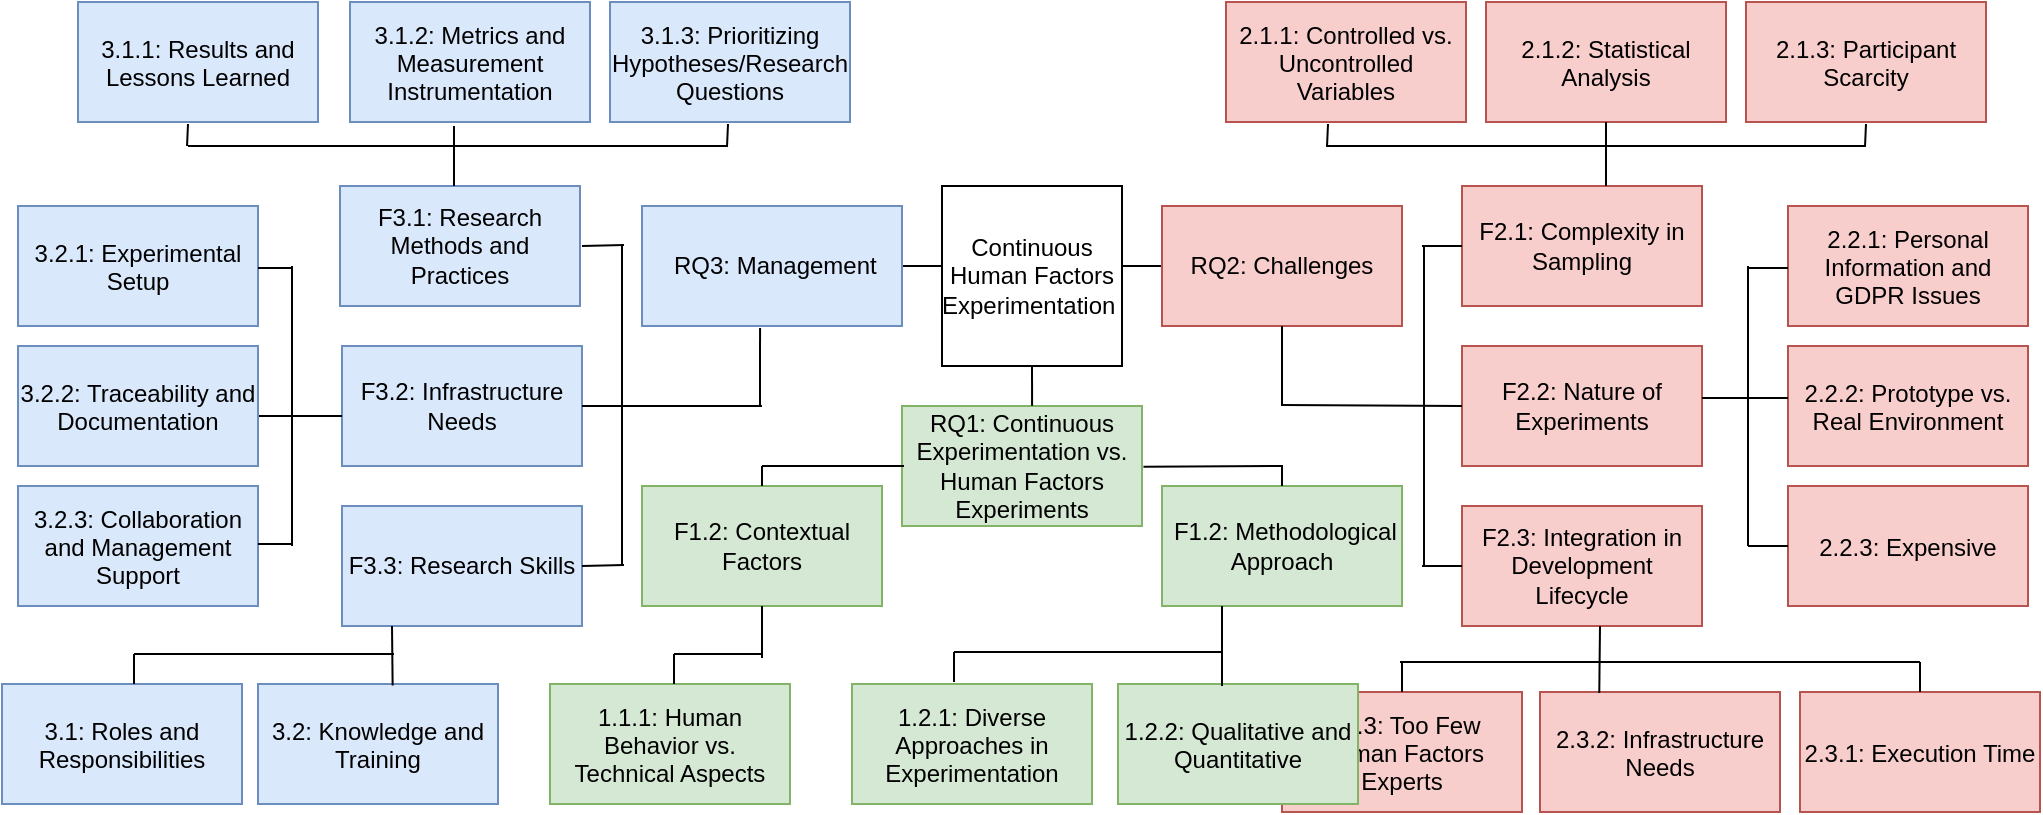 <mxfile version="22.1.7" type="github">
  <diagram name="Page-1" id="0U87stcvozZQeQwhy0RD">
    <mxGraphModel dx="2003" dy="668" grid="1" gridSize="10" guides="1" tooltips="1" connect="1" arrows="1" fold="1" page="1" pageScale="1" pageWidth="827" pageHeight="1169" math="0" shadow="0">
      <root>
        <mxCell id="0" />
        <mxCell id="1" parent="0" />
        <mxCell id="h-Qz0XWiKTbpRNGYOPQN-1" value="Continuous Human Factors Experimentation&amp;nbsp;" style="whiteSpace=wrap;html=1;aspect=fixed;" vertex="1" parent="1">
          <mxGeometry x="380" y="390" width="90" height="90" as="geometry" />
        </mxCell>
        <mxCell id="h-Qz0XWiKTbpRNGYOPQN-2" value="" style="endArrow=none;html=1;rounded=0;" edge="1" parent="1">
          <mxGeometry width="50" height="50" relative="1" as="geometry">
            <mxPoint x="470" y="430" as="sourcePoint" />
            <mxPoint x="500" y="430" as="targetPoint" />
          </mxGeometry>
        </mxCell>
        <mxCell id="h-Qz0XWiKTbpRNGYOPQN-3" value="" style="endArrow=none;html=1;rounded=0;" edge="1" parent="1">
          <mxGeometry width="50" height="50" relative="1" as="geometry">
            <mxPoint x="350" y="430" as="sourcePoint" />
            <mxPoint x="380" y="430" as="targetPoint" />
          </mxGeometry>
        </mxCell>
        <mxCell id="h-Qz0XWiKTbpRNGYOPQN-4" value="RQ1: Continuous Experimentation vs. Human Factors Experiments" style="rounded=0;whiteSpace=wrap;html=1;fillColor=#d5e8d4;strokeColor=#82b366;rotation=0;" vertex="1" parent="1">
          <mxGeometry x="360" y="500" width="120" height="60" as="geometry" />
        </mxCell>
        <mxCell id="h-Qz0XWiKTbpRNGYOPQN-5" value="" style="endArrow=none;html=1;rounded=0;entryX=0.5;entryY=1;entryDx=0;entryDy=0;exitX=0.542;exitY=-0.002;exitDx=0;exitDy=0;exitPerimeter=0;" edge="1" parent="1" source="h-Qz0XWiKTbpRNGYOPQN-4" target="h-Qz0XWiKTbpRNGYOPQN-1">
          <mxGeometry width="50" height="50" relative="1" as="geometry">
            <mxPoint x="425" y="600" as="sourcePoint" />
            <mxPoint x="560" y="580" as="targetPoint" />
            <Array as="points" />
          </mxGeometry>
        </mxCell>
        <mxCell id="h-Qz0XWiKTbpRNGYOPQN-6" value="RQ2: Challenges" style="rounded=0;whiteSpace=wrap;html=1;fillColor=#f8cecc;strokeColor=#b85450;" vertex="1" parent="1">
          <mxGeometry x="490" y="400" width="120" height="60" as="geometry" />
        </mxCell>
        <mxCell id="h-Qz0XWiKTbpRNGYOPQN-7" value="F2.1: Complexity in Sampling" style="rounded=0;whiteSpace=wrap;html=1;fillColor=#f8cecc;strokeColor=#b85450;" vertex="1" parent="1">
          <mxGeometry x="640" y="390" width="120" height="60" as="geometry" />
        </mxCell>
        <mxCell id="h-Qz0XWiKTbpRNGYOPQN-8" value="F2.2: Nature of Experiments" style="rounded=0;whiteSpace=wrap;html=1;fillColor=#f8cecc;strokeColor=#b85450;" vertex="1" parent="1">
          <mxGeometry x="640" y="470" width="120" height="60" as="geometry" />
        </mxCell>
        <mxCell id="h-Qz0XWiKTbpRNGYOPQN-9" value="F2.3: Integration in Development Lifecycle" style="rounded=0;whiteSpace=wrap;html=1;fillColor=#f8cecc;strokeColor=#b85450;" vertex="1" parent="1">
          <mxGeometry x="640" y="550" width="120" height="60" as="geometry" />
        </mxCell>
        <mxCell id="h-Qz0XWiKTbpRNGYOPQN-10" value="" style="endArrow=none;html=1;rounded=0;" edge="1" parent="1">
          <mxGeometry width="50" height="50" relative="1" as="geometry">
            <mxPoint x="620" y="420" as="sourcePoint" />
            <mxPoint x="640" y="420" as="targetPoint" />
          </mxGeometry>
        </mxCell>
        <mxCell id="h-Qz0XWiKTbpRNGYOPQN-11" value="" style="endArrow=none;html=1;rounded=0;" edge="1" parent="1">
          <mxGeometry width="50" height="50" relative="1" as="geometry">
            <mxPoint x="621" y="580" as="sourcePoint" />
            <mxPoint x="621" y="420" as="targetPoint" />
          </mxGeometry>
        </mxCell>
        <mxCell id="h-Qz0XWiKTbpRNGYOPQN-12" value="" style="endArrow=none;html=1;rounded=0;" edge="1" parent="1">
          <mxGeometry width="50" height="50" relative="1" as="geometry">
            <mxPoint x="620" y="580" as="sourcePoint" />
            <mxPoint x="640" y="580" as="targetPoint" />
          </mxGeometry>
        </mxCell>
        <mxCell id="h-Qz0XWiKTbpRNGYOPQN-13" value="" style="endArrow=none;html=1;rounded=0;exitX=0.5;exitY=1;exitDx=0;exitDy=0;" edge="1" parent="1" source="h-Qz0XWiKTbpRNGYOPQN-6">
          <mxGeometry width="50" height="50" relative="1" as="geometry">
            <mxPoint x="550" y="470" as="sourcePoint" />
            <mxPoint x="550" y="500" as="targetPoint" />
          </mxGeometry>
        </mxCell>
        <mxCell id="h-Qz0XWiKTbpRNGYOPQN-14" value="F1.2: Contextual Factors" style="rounded=0;whiteSpace=wrap;html=1;fillColor=#d5e8d4;strokeColor=#82b366;rotation=0;" vertex="1" parent="1">
          <mxGeometry x="230" y="540" width="120" height="60" as="geometry" />
        </mxCell>
        <mxCell id="h-Qz0XWiKTbpRNGYOPQN-15" value="&amp;nbsp;F1.2: Methodological Approach" style="rounded=0;whiteSpace=wrap;html=1;fillColor=#d5e8d4;strokeColor=#82b366;rotation=0;" vertex="1" parent="1">
          <mxGeometry x="490" y="540" width="120" height="60" as="geometry" />
        </mxCell>
        <mxCell id="h-Qz0XWiKTbpRNGYOPQN-16" value="F3.3: Research Skills" style="rounded=0;whiteSpace=wrap;html=1;fillColor=#dae8fc;strokeColor=#6c8ebf;" vertex="1" parent="1">
          <mxGeometry x="80" y="550" width="120" height="60" as="geometry" />
        </mxCell>
        <mxCell id="h-Qz0XWiKTbpRNGYOPQN-17" value="&amp;nbsp;RQ3: Management" style="rounded=0;whiteSpace=wrap;html=1;fillColor=#dae8fc;strokeColor=#6c8ebf;rotation=0;" vertex="1" parent="1">
          <mxGeometry x="230" y="400" width="130" height="60" as="geometry" />
        </mxCell>
        <mxCell id="h-Qz0XWiKTbpRNGYOPQN-18" value="F3.1: Research Methods and Practices" style="rounded=0;whiteSpace=wrap;html=1;fillColor=#dae8fc;strokeColor=#6c8ebf;rotation=0;" vertex="1" parent="1">
          <mxGeometry x="79" y="390" width="120" height="60" as="geometry" />
        </mxCell>
        <mxCell id="h-Qz0XWiKTbpRNGYOPQN-19" value="F3.2: Infrastructure Needs" style="rounded=0;whiteSpace=wrap;html=1;fillColor=#dae8fc;strokeColor=#6c8ebf;rotation=0;" vertex="1" parent="1">
          <mxGeometry x="80" y="470" width="120" height="60" as="geometry" />
        </mxCell>
        <mxCell id="h-Qz0XWiKTbpRNGYOPQN-20" value="" style="endArrow=none;html=1;rounded=0;entryX=0.454;entryY=1.017;entryDx=0;entryDy=0;entryPerimeter=0;" edge="1" parent="1" target="h-Qz0XWiKTbpRNGYOPQN-17">
          <mxGeometry width="50" height="50" relative="1" as="geometry">
            <mxPoint x="289" y="500" as="sourcePoint" />
            <mxPoint x="226" y="436" as="targetPoint" />
          </mxGeometry>
        </mxCell>
        <mxCell id="h-Qz0XWiKTbpRNGYOPQN-21" value="" style="endArrow=none;html=1;rounded=0;" edge="1" parent="1">
          <mxGeometry width="50" height="50" relative="1" as="geometry">
            <mxPoint x="220" y="580" as="sourcePoint" />
            <mxPoint x="220" y="420" as="targetPoint" />
          </mxGeometry>
        </mxCell>
        <mxCell id="h-Qz0XWiKTbpRNGYOPQN-22" value="" style="endArrow=none;html=1;rounded=0;" edge="1" parent="1">
          <mxGeometry width="50" height="50" relative="1" as="geometry">
            <mxPoint x="200" y="420" as="sourcePoint" />
            <mxPoint x="221" y="419.5" as="targetPoint" />
          </mxGeometry>
        </mxCell>
        <mxCell id="h-Qz0XWiKTbpRNGYOPQN-23" value="" style="endArrow=none;html=1;rounded=0;" edge="1" parent="1">
          <mxGeometry width="50" height="50" relative="1" as="geometry">
            <mxPoint x="200" y="580" as="sourcePoint" />
            <mxPoint x="221" y="579.5" as="targetPoint" />
          </mxGeometry>
        </mxCell>
        <mxCell id="h-Qz0XWiKTbpRNGYOPQN-24" value="" style="endArrow=none;html=1;rounded=0;exitX=1;exitY=0.5;exitDx=0;exitDy=0;" edge="1" parent="1" source="h-Qz0XWiKTbpRNGYOPQN-19">
          <mxGeometry width="50" height="50" relative="1" as="geometry">
            <mxPoint x="380" y="550" as="sourcePoint" />
            <mxPoint x="290" y="500" as="targetPoint" />
          </mxGeometry>
        </mxCell>
        <mxCell id="h-Qz0XWiKTbpRNGYOPQN-25" value="" style="endArrow=none;html=1;rounded=0;exitX=1;exitY=0.5;exitDx=0;exitDy=0;" edge="1" parent="1">
          <mxGeometry width="50" height="50" relative="1" as="geometry">
            <mxPoint x="550" y="499.5" as="sourcePoint" />
            <mxPoint x="640" y="500" as="targetPoint" />
          </mxGeometry>
        </mxCell>
        <mxCell id="h-Qz0XWiKTbpRNGYOPQN-26" value="" style="endArrow=none;html=1;rounded=0;exitX=1.006;exitY=0.34;exitDx=0;exitDy=0;exitPerimeter=0;" edge="1" parent="1">
          <mxGeometry width="50" height="50" relative="1" as="geometry">
            <mxPoint x="480.72" y="530.4" as="sourcePoint" />
            <mxPoint x="550" y="540" as="targetPoint" />
            <Array as="points">
              <mxPoint x="550" y="530" />
            </Array>
          </mxGeometry>
        </mxCell>
        <mxCell id="h-Qz0XWiKTbpRNGYOPQN-27" value="" style="endArrow=none;html=1;rounded=0;" edge="1" parent="1">
          <mxGeometry width="50" height="50" relative="1" as="geometry">
            <mxPoint x="550" y="530" as="sourcePoint" />
            <mxPoint x="550" y="530" as="targetPoint" />
          </mxGeometry>
        </mxCell>
        <mxCell id="h-Qz0XWiKTbpRNGYOPQN-28" value="" style="endArrow=none;html=1;rounded=0;" edge="1" parent="1">
          <mxGeometry width="50" height="50" relative="1" as="geometry">
            <mxPoint x="290" y="530" as="sourcePoint" />
            <mxPoint x="361" y="530" as="targetPoint" />
          </mxGeometry>
        </mxCell>
        <mxCell id="h-Qz0XWiKTbpRNGYOPQN-29" value="" style="endArrow=none;html=1;rounded=0;exitX=0.5;exitY=0;exitDx=0;exitDy=0;" edge="1" parent="1">
          <mxGeometry width="50" height="50" relative="1" as="geometry">
            <mxPoint x="290" y="540" as="sourcePoint" />
            <mxPoint x="290" y="530" as="targetPoint" />
          </mxGeometry>
        </mxCell>
        <mxCell id="h-Qz0XWiKTbpRNGYOPQN-30" value="" style="endArrow=none;html=1;rounded=0;" edge="1" parent="1">
          <mxGeometry width="50" height="50" relative="1" as="geometry">
            <mxPoint x="16" y="505" as="sourcePoint" />
            <mxPoint x="80" y="505" as="targetPoint" />
            <Array as="points">
              <mxPoint x="26" y="505" />
              <mxPoint x="16" y="505" />
            </Array>
          </mxGeometry>
        </mxCell>
        <mxCell id="h-Qz0XWiKTbpRNGYOPQN-31" value="&lt;p style=&quot;margin: 0px; font-style: normal; font-variant-caps: normal; font-stretch: normal; line-height: normal; font-size-adjust: none; font-kerning: auto; font-variant-alternates: normal; font-variant-ligatures: normal; font-variant-numeric: normal; font-variant-east-asian: normal; font-variant-position: normal; font-feature-settings: normal; font-optical-sizing: auto; font-variation-settings: normal;&quot;&gt;&lt;font style=&quot;font-size: 12px;&quot;&gt;1.1.1: Human Behavior vs. Technical Aspects&lt;/font&gt;&lt;/p&gt;" style="rounded=0;whiteSpace=wrap;html=1;fillColor=#d5e8d4;strokeColor=#82b366;" vertex="1" parent="1">
          <mxGeometry x="184" y="639" width="120" height="60" as="geometry" />
        </mxCell>
        <mxCell id="h-Qz0XWiKTbpRNGYOPQN-32" value="" style="endArrow=none;html=1;rounded=0;exitX=0.5;exitY=1;exitDx=0;exitDy=0;" edge="1" parent="1" source="h-Qz0XWiKTbpRNGYOPQN-14">
          <mxGeometry width="50" height="50" relative="1" as="geometry">
            <mxPoint x="290" y="606.0" as="sourcePoint" />
            <mxPoint x="290" y="626" as="targetPoint" />
          </mxGeometry>
        </mxCell>
        <mxCell id="h-Qz0XWiKTbpRNGYOPQN-33" value="" style="endArrow=none;html=1;rounded=0;" edge="1" parent="1">
          <mxGeometry width="50" height="50" relative="1" as="geometry">
            <mxPoint x="246" y="624" as="sourcePoint" />
            <mxPoint x="290" y="624" as="targetPoint" />
          </mxGeometry>
        </mxCell>
        <mxCell id="h-Qz0XWiKTbpRNGYOPQN-34" value="" style="endArrow=none;html=1;rounded=0;entryX=0.5;entryY=0;entryDx=0;entryDy=0;" edge="1" parent="1">
          <mxGeometry width="50" height="50" relative="1" as="geometry">
            <mxPoint x="246" y="624" as="sourcePoint" />
            <mxPoint x="246" y="639" as="targetPoint" />
          </mxGeometry>
        </mxCell>
        <mxCell id="h-Qz0XWiKTbpRNGYOPQN-35" value="&lt;p style=&quot;margin: 0px; font-style: normal; font-variant-caps: normal; font-stretch: normal; line-height: normal; font-size-adjust: none; font-kerning: auto; font-variant-alternates: normal; font-variant-ligatures: normal; font-variant-numeric: normal; font-variant-east-asian: normal; font-variant-position: normal; font-feature-settings: normal; font-optical-sizing: auto; font-variation-settings: normal;&quot;&gt;&lt;font style=&quot;font-size: 12px;&quot;&gt;2.2.3: Expensive&lt;/font&gt;&lt;/p&gt;" style="rounded=0;whiteSpace=wrap;html=1;fillColor=#f8cecc;strokeColor=#b85450;" vertex="1" parent="1">
          <mxGeometry x="803" y="540" width="120" height="60" as="geometry" />
        </mxCell>
        <mxCell id="h-Qz0XWiKTbpRNGYOPQN-36" value="&lt;p style=&quot;margin: 0px; font-style: normal; font-variant-caps: normal; font-stretch: normal; line-height: normal; font-size-adjust: none; font-kerning: auto; font-variant-alternates: normal; font-variant-ligatures: normal; font-variant-numeric: normal; font-variant-east-asian: normal; font-variant-position: normal; font-feature-settings: normal; font-optical-sizing: auto; font-variation-settings: normal;&quot;&gt;&lt;font style=&quot;font-size: 12px;&quot;&gt;2.1.3: Participant Scarcity&lt;/font&gt;&lt;/p&gt;" style="rounded=0;whiteSpace=wrap;html=1;fillColor=#f8cecc;strokeColor=#b85450;" vertex="1" parent="1">
          <mxGeometry x="782" y="298" width="120" height="60" as="geometry" />
        </mxCell>
        <mxCell id="h-Qz0XWiKTbpRNGYOPQN-37" value="&lt;p style=&quot;margin: 0px; font-style: normal; font-variant-caps: normal; font-stretch: normal; line-height: normal; font-size-adjust: none; font-kerning: auto; font-variant-alternates: normal; font-variant-ligatures: normal; font-variant-numeric: normal; font-variant-east-asian: normal; font-variant-position: normal; font-feature-settings: normal; font-optical-sizing: auto; font-variation-settings: normal;&quot;&gt;&lt;font style=&quot;font-size: 12px;&quot;&gt;2.1.2: Statistical Analysis&lt;/font&gt;&lt;/p&gt;" style="rounded=0;whiteSpace=wrap;html=1;fillColor=#f8cecc;strokeColor=#b85450;" vertex="1" parent="1">
          <mxGeometry x="652" y="298" width="120" height="60" as="geometry" />
        </mxCell>
        <mxCell id="h-Qz0XWiKTbpRNGYOPQN-38" value="&lt;p style=&quot;margin: 0px; font-style: normal; font-variant-caps: normal; font-stretch: normal; line-height: normal; font-size-adjust: none; font-kerning: auto; font-variant-alternates: normal; font-variant-ligatures: normal; font-variant-numeric: normal; font-variant-east-asian: normal; font-variant-position: normal; font-feature-settings: normal; font-optical-sizing: auto; font-variation-settings: normal;&quot;&gt;&lt;font style=&quot;font-size: 12px;&quot;&gt;2.1.1: Controlled vs. Uncontrolled Variables&lt;/font&gt;&lt;/p&gt;" style="rounded=0;whiteSpace=wrap;html=1;fillColor=#f8cecc;strokeColor=#b85450;" vertex="1" parent="1">
          <mxGeometry x="522" y="298" width="120" height="60" as="geometry" />
        </mxCell>
        <mxCell id="h-Qz0XWiKTbpRNGYOPQN-39" value="" style="endArrow=none;html=1;rounded=0;entryX=0.5;entryY=0;entryDx=0;entryDy=0;" edge="1" parent="1" target="h-Qz0XWiKTbpRNGYOPQN-41">
          <mxGeometry width="50" height="50" relative="1" as="geometry">
            <mxPoint x="863.0" y="420" as="sourcePoint" />
            <mxPoint x="883.0" y="370" as="targetPoint" />
          </mxGeometry>
        </mxCell>
        <mxCell id="h-Qz0XWiKTbpRNGYOPQN-40" value="&lt;p style=&quot;margin: 0px; font-style: normal; font-variant-caps: normal; font-stretch: normal; line-height: normal; font-size-adjust: none; font-kerning: auto; font-variant-alternates: normal; font-variant-ligatures: normal; font-variant-numeric: normal; font-variant-east-asian: normal; font-variant-position: normal; font-feature-settings: normal; font-optical-sizing: auto; font-variation-settings: normal;&quot;&gt;&lt;font style=&quot;font-size: 12px;&quot;&gt;2.2.2: Prototype vs. Real Environment&lt;/font&gt;&lt;/p&gt;" style="rounded=0;whiteSpace=wrap;html=1;fillColor=#f8cecc;strokeColor=#b85450;" vertex="1" parent="1">
          <mxGeometry x="803.0" y="470" width="120" height="60" as="geometry" />
        </mxCell>
        <mxCell id="h-Qz0XWiKTbpRNGYOPQN-41" value="&lt;p style=&quot;margin: 0px; font-style: normal; font-variant-caps: normal; font-stretch: normal; line-height: normal; font-size-adjust: none; font-kerning: auto; font-variant-alternates: normal; font-variant-ligatures: normal; font-variant-numeric: normal; font-variant-east-asian: normal; font-variant-position: normal; font-feature-settings: normal; font-optical-sizing: auto; font-variation-settings: normal;&quot;&gt;&lt;font style=&quot;font-size: 12px;&quot;&gt;2.2.1: Personal Information and GDPR Issues&lt;/font&gt;&lt;/p&gt;" style="rounded=0;whiteSpace=wrap;html=1;fillColor=#f8cecc;strokeColor=#b85450;" vertex="1" parent="1">
          <mxGeometry x="803" y="400" width="120" height="60" as="geometry" />
        </mxCell>
        <mxCell id="h-Qz0XWiKTbpRNGYOPQN-42" value="&lt;p style=&quot;margin: 0px; font-style: normal; font-variant-caps: normal; font-stretch: normal; line-height: normal; font-size-adjust: none; font-kerning: auto; font-variant-alternates: normal; font-variant-ligatures: normal; font-variant-numeric: normal; font-variant-east-asian: normal; font-variant-position: normal; font-feature-settings: normal; font-optical-sizing: auto; font-variation-settings: normal;&quot;&gt;&lt;font style=&quot;font-size: 12px;&quot;&gt;2.3.1: Execution Time&lt;/font&gt;&lt;/p&gt;" style="rounded=0;whiteSpace=wrap;html=1;fillColor=#f8cecc;strokeColor=#b85450;" vertex="1" parent="1">
          <mxGeometry x="809" y="643" width="120" height="60" as="geometry" />
        </mxCell>
        <mxCell id="h-Qz0XWiKTbpRNGYOPQN-43" value="&lt;p style=&quot;margin: 0px; font-style: normal; font-variant-caps: normal; font-stretch: normal; line-height: normal; font-size-adjust: none; font-kerning: auto; font-variant-alternates: normal; font-variant-ligatures: normal; font-variant-numeric: normal; font-variant-east-asian: normal; font-variant-position: normal; font-feature-settings: normal; font-optical-sizing: auto; font-variation-settings: normal;&quot;&gt;&lt;font style=&quot;font-size: 12px;&quot;&gt;2.3.2: Infrastructure Needs&lt;/font&gt;&lt;/p&gt;" style="rounded=0;whiteSpace=wrap;html=1;fillColor=#f8cecc;strokeColor=#b85450;" vertex="1" parent="1">
          <mxGeometry x="679" y="643" width="120" height="60" as="geometry" />
        </mxCell>
        <mxCell id="h-Qz0XWiKTbpRNGYOPQN-44" value="&lt;p style=&quot;margin: 0px; font-style: normal; font-variant-caps: normal; font-stretch: normal; line-height: normal; font-size-adjust: none; font-kerning: auto; font-variant-alternates: normal; font-variant-ligatures: normal; font-variant-numeric: normal; font-variant-east-asian: normal; font-variant-position: normal; font-feature-settings: normal; font-optical-sizing: auto; font-variation-settings: normal;&quot;&gt;&lt;font style=&quot;font-size: 12px;&quot;&gt;2.3.3: Too Few Human Factors Experts&lt;/font&gt;&lt;/p&gt;" style="rounded=0;whiteSpace=wrap;html=1;fillColor=#f8cecc;strokeColor=#b85450;" vertex="1" parent="1">
          <mxGeometry x="550" y="643" width="120" height="60" as="geometry" />
        </mxCell>
        <mxCell id="h-Qz0XWiKTbpRNGYOPQN-45" value="&lt;p style=&quot;margin: 0px; font-style: normal; font-variant-caps: normal; font-stretch: normal; line-height: normal; font-size-adjust: none; font-kerning: auto; font-variant-alternates: normal; font-variant-ligatures: normal; font-variant-numeric: normal; font-variant-east-asian: normal; font-variant-position: normal; font-feature-settings: normal; font-optical-sizing: auto; font-variation-settings: normal;&quot;&gt;&lt;font style=&quot;font-size: 12px;&quot;&gt;3.1.3: Prioritizing Hypotheses/Research Questions&lt;/font&gt;&lt;/p&gt;" style="rounded=0;whiteSpace=wrap;html=1;fillColor=#dae8fc;strokeColor=#6c8ebf;" vertex="1" parent="1">
          <mxGeometry x="214" y="298" width="120" height="60" as="geometry" />
        </mxCell>
        <mxCell id="h-Qz0XWiKTbpRNGYOPQN-46" value="&lt;p style=&quot;margin: 0px; font-style: normal; font-variant-caps: normal; font-stretch: normal; line-height: normal; font-size-adjust: none; font-kerning: auto; font-variant-alternates: normal; font-variant-ligatures: normal; font-variant-numeric: normal; font-variant-east-asian: normal; font-variant-position: normal; font-feature-settings: normal; font-optical-sizing: auto; font-variation-settings: normal;&quot;&gt;&lt;font style=&quot;font-size: 12px;&quot;&gt;3.1.2: Metrics and Measurement Instrumentation&lt;/font&gt;&lt;/p&gt;" style="rounded=0;whiteSpace=wrap;html=1;fillColor=#dae8fc;strokeColor=#6c8ebf;" vertex="1" parent="1">
          <mxGeometry x="84" y="298" width="120" height="60" as="geometry" />
        </mxCell>
        <mxCell id="h-Qz0XWiKTbpRNGYOPQN-47" value="&lt;p style=&quot;margin: 0px; font-style: normal; font-variant-caps: normal; font-stretch: normal; line-height: normal; font-size-adjust: none; font-kerning: auto; font-variant-alternates: normal; font-variant-ligatures: normal; font-variant-numeric: normal; font-variant-east-asian: normal; font-variant-position: normal; font-feature-settings: normal; font-optical-sizing: auto; font-variation-settings: normal;&quot;&gt;&lt;font style=&quot;font-size: 12px;&quot;&gt;3.2.3: Collaboration and Management Support&lt;/font&gt;&lt;/p&gt;" style="rounded=0;whiteSpace=wrap;html=1;fillColor=#dae8fc;strokeColor=#6c8ebf;" vertex="1" parent="1">
          <mxGeometry x="-82" y="540" width="120" height="60" as="geometry" />
        </mxCell>
        <mxCell id="h-Qz0XWiKTbpRNGYOPQN-48" value="&lt;p style=&quot;margin: 0px; font-style: normal; font-variant-caps: normal; font-stretch: normal; line-height: normal; font-size-adjust: none; font-kerning: auto; font-variant-alternates: normal; font-variant-ligatures: normal; font-variant-numeric: normal; font-variant-east-asian: normal; font-variant-position: normal; font-feature-settings: normal; font-optical-sizing: auto; font-variation-settings: normal;&quot;&gt;&lt;font style=&quot;font-size: 12px;&quot;&gt;3.2.1: Experimental Setup&lt;/font&gt;&lt;/p&gt;" style="rounded=0;whiteSpace=wrap;html=1;fillColor=#dae8fc;strokeColor=#6c8ebf;" vertex="1" parent="1">
          <mxGeometry x="-82" y="400" width="120" height="60" as="geometry" />
        </mxCell>
        <mxCell id="h-Qz0XWiKTbpRNGYOPQN-49" value="&lt;p style=&quot;margin: 0px; font-style: normal; font-variant-caps: normal; font-stretch: normal; line-height: normal; font-size-adjust: none; font-kerning: auto; font-variant-alternates: normal; font-variant-ligatures: normal; font-variant-numeric: normal; font-variant-east-asian: normal; font-variant-position: normal; font-feature-settings: normal; font-optical-sizing: auto; font-variation-settings: normal;&quot;&gt;&lt;font style=&quot;font-size: 12px;&quot;&gt;3.2.2: Traceability and Documentation&lt;/font&gt;&lt;/p&gt;" style="rounded=0;whiteSpace=wrap;html=1;fillColor=#dae8fc;strokeColor=#6c8ebf;" vertex="1" parent="1">
          <mxGeometry x="-82" y="470" width="120" height="60" as="geometry" />
        </mxCell>
        <mxCell id="h-Qz0XWiKTbpRNGYOPQN-50" value="&lt;p style=&quot;margin: 0px; font-style: normal; font-variant-caps: normal; font-stretch: normal; line-height: normal; font-size-adjust: none; font-kerning: auto; font-variant-alternates: normal; font-variant-ligatures: normal; font-variant-numeric: normal; font-variant-east-asian: normal; font-variant-position: normal; font-feature-settings: normal; font-optical-sizing: auto; font-variation-settings: normal;&quot;&gt;&lt;font style=&quot;font-size: 12px;&quot;&gt;3.1: Roles and Responsibilities&lt;/font&gt;&lt;/p&gt;" style="rounded=0;whiteSpace=wrap;html=1;fillColor=#dae8fc;strokeColor=#6c8ebf;" vertex="1" parent="1">
          <mxGeometry x="-90" y="639" width="120" height="60" as="geometry" />
        </mxCell>
        <mxCell id="h-Qz0XWiKTbpRNGYOPQN-51" value="&lt;p style=&quot;margin: 0px; font-style: normal; font-variant-caps: normal; font-stretch: normal; line-height: normal; font-size-adjust: none; font-kerning: auto; font-variant-alternates: normal; font-variant-ligatures: normal; font-variant-numeric: normal; font-variant-east-asian: normal; font-variant-position: normal; font-feature-settings: normal; font-optical-sizing: auto; font-variation-settings: normal;&quot;&gt;&lt;font style=&quot;font-size: 12px;&quot;&gt;3.2: Knowledge and Training&lt;/font&gt;&lt;/p&gt;" style="rounded=0;whiteSpace=wrap;html=1;fillColor=#dae8fc;strokeColor=#6c8ebf;" vertex="1" parent="1">
          <mxGeometry x="38" y="639" width="120" height="60" as="geometry" />
        </mxCell>
        <mxCell id="h-Qz0XWiKTbpRNGYOPQN-52" value="&lt;p style=&quot;margin: 0px; font-style: normal; font-variant-caps: normal; font-stretch: normal; line-height: normal; font-size-adjust: none; font-kerning: auto; font-variant-alternates: normal; font-variant-ligatures: normal; font-variant-numeric: normal; font-variant-east-asian: normal; font-variant-position: normal; font-feature-settings: normal; font-optical-sizing: auto; font-variation-settings: normal;&quot;&gt;&lt;font style=&quot;font-size: 12px;&quot;&gt;3.1.1: Results and Lessons Learned&lt;/font&gt;&lt;/p&gt;" style="rounded=0;whiteSpace=wrap;html=1;fillColor=#dae8fc;strokeColor=#6c8ebf;" vertex="1" parent="1">
          <mxGeometry x="-52" y="298" width="120" height="60" as="geometry" />
        </mxCell>
        <mxCell id="h-Qz0XWiKTbpRNGYOPQN-53" value="&lt;p style=&quot;margin: 0px; font-style: normal; font-variant-caps: normal; font-stretch: normal; line-height: normal; font-size-adjust: none; font-kerning: auto; font-variant-alternates: normal; font-variant-ligatures: normal; font-variant-numeric: normal; font-variant-east-asian: normal; font-variant-position: normal; font-feature-settings: normal; font-optical-sizing: auto; font-variation-settings: normal;&quot;&gt;&lt;font style=&quot;font-size: 12px;&quot;&gt;1.2.1: Diverse Approaches in Experimentation&lt;/font&gt;&lt;/p&gt;" style="rounded=0;whiteSpace=wrap;html=1;fillColor=#d5e8d4;strokeColor=#82b366;" vertex="1" parent="1">
          <mxGeometry x="335" y="639" width="120" height="60" as="geometry" />
        </mxCell>
        <mxCell id="h-Qz0XWiKTbpRNGYOPQN-54" value="&lt;p style=&quot;margin: 0px; font-style: normal; font-variant-caps: normal; font-stretch: normal; line-height: normal; font-size-adjust: none; font-kerning: auto; font-variant-alternates: normal; font-variant-ligatures: normal; font-variant-numeric: normal; font-variant-east-asian: normal; font-variant-position: normal; font-feature-settings: normal; font-optical-sizing: auto; font-variation-settings: normal;&quot;&gt;&lt;font style=&quot;font-size: 12px;&quot;&gt;1.2.2: Qualitative and Quantitative&lt;/font&gt;&lt;/p&gt;" style="rounded=0;whiteSpace=wrap;html=1;fillColor=#d5e8d4;strokeColor=#82b366;" vertex="1" parent="1">
          <mxGeometry x="468" y="639" width="120" height="60" as="geometry" />
        </mxCell>
        <mxCell id="h-Qz0XWiKTbpRNGYOPQN-55" value="" style="endArrow=none;html=1;rounded=0;exitX=0.5;exitY=1;exitDx=0;exitDy=0;" edge="1" parent="1" source="h-Qz0XWiKTbpRNGYOPQN-37">
          <mxGeometry width="50" height="50" relative="1" as="geometry">
            <mxPoint x="710" y="363.41" as="sourcePoint" />
            <mxPoint x="712" y="390" as="targetPoint" />
          </mxGeometry>
        </mxCell>
        <mxCell id="h-Qz0XWiKTbpRNGYOPQN-56" value="" style="endArrow=none;html=1;rounded=0;" edge="1" parent="1">
          <mxGeometry width="50" height="50" relative="1" as="geometry">
            <mxPoint x="572" y="370" as="sourcePoint" />
            <mxPoint x="842" y="370" as="targetPoint" />
            <Array as="points">
              <mxPoint x="762" y="370" />
            </Array>
          </mxGeometry>
        </mxCell>
        <mxCell id="h-Qz0XWiKTbpRNGYOPQN-57" value="" style="endArrow=none;html=1;rounded=0;" edge="1" parent="1">
          <mxGeometry width="50" height="50" relative="1" as="geometry">
            <mxPoint x="841.52" y="370" as="sourcePoint" />
            <mxPoint x="842" y="359" as="targetPoint" />
          </mxGeometry>
        </mxCell>
        <mxCell id="h-Qz0XWiKTbpRNGYOPQN-58" value="" style="endArrow=none;html=1;rounded=0;" edge="1" parent="1">
          <mxGeometry width="50" height="50" relative="1" as="geometry">
            <mxPoint x="572.52" y="370" as="sourcePoint" />
            <mxPoint x="573" y="359" as="targetPoint" />
          </mxGeometry>
        </mxCell>
        <mxCell id="h-Qz0XWiKTbpRNGYOPQN-59" value="" style="endArrow=none;html=1;rounded=0;" edge="1" parent="1">
          <mxGeometry width="50" height="50" relative="1" as="geometry">
            <mxPoint x="3" y="370" as="sourcePoint" />
            <mxPoint x="273" y="370" as="targetPoint" />
            <Array as="points">
              <mxPoint x="193" y="370" />
            </Array>
          </mxGeometry>
        </mxCell>
        <mxCell id="h-Qz0XWiKTbpRNGYOPQN-60" value="" style="endArrow=none;html=1;rounded=0;" edge="1" parent="1">
          <mxGeometry width="50" height="50" relative="1" as="geometry">
            <mxPoint x="136" y="360" as="sourcePoint" />
            <mxPoint x="136" y="390" as="targetPoint" />
          </mxGeometry>
        </mxCell>
        <mxCell id="h-Qz0XWiKTbpRNGYOPQN-61" value="" style="endArrow=none;html=1;rounded=0;" edge="1" parent="1">
          <mxGeometry width="50" height="50" relative="1" as="geometry">
            <mxPoint x="272.52" y="370" as="sourcePoint" />
            <mxPoint x="273" y="359" as="targetPoint" />
          </mxGeometry>
        </mxCell>
        <mxCell id="h-Qz0XWiKTbpRNGYOPQN-62" value="" style="endArrow=none;html=1;rounded=0;" edge="1" parent="1">
          <mxGeometry width="50" height="50" relative="1" as="geometry">
            <mxPoint x="55.0" y="570" as="sourcePoint" />
            <mxPoint x="55.0" y="430" as="targetPoint" />
          </mxGeometry>
        </mxCell>
        <mxCell id="h-Qz0XWiKTbpRNGYOPQN-63" value="" style="endArrow=none;html=1;rounded=0;exitX=1;exitY=0.5;exitDx=0;exitDy=0;" edge="1" parent="1">
          <mxGeometry width="50" height="50" relative="1" as="geometry">
            <mxPoint x="38" y="431.0" as="sourcePoint" />
            <mxPoint x="55.0" y="431" as="targetPoint" />
          </mxGeometry>
        </mxCell>
        <mxCell id="h-Qz0XWiKTbpRNGYOPQN-64" value="" style="endArrow=none;html=1;rounded=0;exitX=1;exitY=0.5;exitDx=0;exitDy=0;" edge="1" parent="1">
          <mxGeometry width="50" height="50" relative="1" as="geometry">
            <mxPoint x="38" y="569.0" as="sourcePoint" />
            <mxPoint x="55.0" y="569" as="targetPoint" />
          </mxGeometry>
        </mxCell>
        <mxCell id="h-Qz0XWiKTbpRNGYOPQN-65" value="" style="endArrow=none;html=1;rounded=0;" edge="1" parent="1">
          <mxGeometry width="50" height="50" relative="1" as="geometry">
            <mxPoint x="783" y="570" as="sourcePoint" />
            <mxPoint x="783" y="430" as="targetPoint" />
          </mxGeometry>
        </mxCell>
        <mxCell id="h-Qz0XWiKTbpRNGYOPQN-66" value="" style="endArrow=none;html=1;rounded=0;" edge="1" parent="1">
          <mxGeometry width="50" height="50" relative="1" as="geometry">
            <mxPoint x="760" y="496" as="sourcePoint" />
            <mxPoint x="803" y="496" as="targetPoint" />
            <Array as="points">
              <mxPoint x="770" y="496" />
              <mxPoint x="760" y="496" />
            </Array>
          </mxGeometry>
        </mxCell>
        <mxCell id="h-Qz0XWiKTbpRNGYOPQN-67" value="" style="endArrow=none;html=1;rounded=0;exitX=1;exitY=0.5;exitDx=0;exitDy=0;" edge="1" parent="1">
          <mxGeometry width="50" height="50" relative="1" as="geometry">
            <mxPoint x="783" y="431.0" as="sourcePoint" />
            <mxPoint x="803" y="431" as="targetPoint" />
          </mxGeometry>
        </mxCell>
        <mxCell id="h-Qz0XWiKTbpRNGYOPQN-68" value="" style="endArrow=none;html=1;rounded=0;exitX=1;exitY=0.5;exitDx=0;exitDy=0;" edge="1" parent="1">
          <mxGeometry width="50" height="50" relative="1" as="geometry">
            <mxPoint x="783" y="570.0" as="sourcePoint" />
            <mxPoint x="803" y="570" as="targetPoint" />
          </mxGeometry>
        </mxCell>
        <mxCell id="h-Qz0XWiKTbpRNGYOPQN-69" value="" style="endArrow=none;html=1;rounded=0;exitX=0.25;exitY=1;exitDx=0;exitDy=0;" edge="1" parent="1" source="h-Qz0XWiKTbpRNGYOPQN-15">
          <mxGeometry width="50" height="50" relative="1" as="geometry">
            <mxPoint x="511" y="605" as="sourcePoint" />
            <mxPoint x="520" y="640" as="targetPoint" />
          </mxGeometry>
        </mxCell>
        <mxCell id="h-Qz0XWiKTbpRNGYOPQN-70" value="" style="endArrow=none;html=1;rounded=0;" edge="1" parent="1">
          <mxGeometry width="50" height="50" relative="1" as="geometry">
            <mxPoint x="386" y="623" as="sourcePoint" />
            <mxPoint x="520" y="623" as="targetPoint" />
          </mxGeometry>
        </mxCell>
        <mxCell id="h-Qz0XWiKTbpRNGYOPQN-71" value="" style="endArrow=none;html=1;rounded=0;entryX=0.5;entryY=0;entryDx=0;entryDy=0;" edge="1" parent="1">
          <mxGeometry width="50" height="50" relative="1" as="geometry">
            <mxPoint x="386" y="623" as="sourcePoint" />
            <mxPoint x="386" y="638" as="targetPoint" />
          </mxGeometry>
        </mxCell>
        <mxCell id="h-Qz0XWiKTbpRNGYOPQN-72" value="" style="endArrow=none;html=1;rounded=0;" edge="1" parent="1">
          <mxGeometry width="50" height="50" relative="1" as="geometry">
            <mxPoint x="609" y="628" as="sourcePoint" />
            <mxPoint x="869" y="628" as="targetPoint" />
          </mxGeometry>
        </mxCell>
        <mxCell id="h-Qz0XWiKTbpRNGYOPQN-73" value="" style="endArrow=none;html=1;rounded=0;exitX=0.347;exitY=0.009;exitDx=0;exitDy=0;exitPerimeter=0;" edge="1" parent="1">
          <mxGeometry width="50" height="50" relative="1" as="geometry">
            <mxPoint x="708.64" y="643.54" as="sourcePoint" />
            <mxPoint x="709" y="610" as="targetPoint" />
          </mxGeometry>
        </mxCell>
        <mxCell id="h-Qz0XWiKTbpRNGYOPQN-74" value="" style="endArrow=none;html=1;rounded=0;" edge="1" parent="1">
          <mxGeometry width="50" height="50" relative="1" as="geometry">
            <mxPoint x="610" y="628" as="sourcePoint" />
            <mxPoint x="610" y="643" as="targetPoint" />
          </mxGeometry>
        </mxCell>
        <mxCell id="h-Qz0XWiKTbpRNGYOPQN-75" value="" style="endArrow=none;html=1;rounded=0;" edge="1" parent="1">
          <mxGeometry width="50" height="50" relative="1" as="geometry">
            <mxPoint x="2.52" y="370" as="sourcePoint" />
            <mxPoint x="3" y="359" as="targetPoint" />
          </mxGeometry>
        </mxCell>
        <mxCell id="h-Qz0XWiKTbpRNGYOPQN-76" value="" style="endArrow=none;html=1;rounded=0;" edge="1" parent="1">
          <mxGeometry width="50" height="50" relative="1" as="geometry">
            <mxPoint x="869" y="628" as="sourcePoint" />
            <mxPoint x="869" y="643" as="targetPoint" />
          </mxGeometry>
        </mxCell>
        <mxCell id="h-Qz0XWiKTbpRNGYOPQN-77" value="" style="endArrow=none;html=1;rounded=0;" edge="1" parent="1">
          <mxGeometry width="50" height="50" relative="1" as="geometry">
            <mxPoint x="-24" y="624" as="sourcePoint" />
            <mxPoint x="106" y="624" as="targetPoint" />
          </mxGeometry>
        </mxCell>
        <mxCell id="h-Qz0XWiKTbpRNGYOPQN-78" value="" style="endArrow=none;html=1;rounded=0;entryX=0.561;entryY=0.013;entryDx=0;entryDy=0;entryPerimeter=0;" edge="1" parent="1" target="h-Qz0XWiKTbpRNGYOPQN-51">
          <mxGeometry width="50" height="50" relative="1" as="geometry">
            <mxPoint x="105" y="610" as="sourcePoint" />
            <mxPoint x="105" y="665" as="targetPoint" />
          </mxGeometry>
        </mxCell>
        <mxCell id="h-Qz0XWiKTbpRNGYOPQN-79" value="" style="endArrow=none;html=1;rounded=0;entryX=0.5;entryY=0;entryDx=0;entryDy=0;" edge="1" parent="1">
          <mxGeometry width="50" height="50" relative="1" as="geometry">
            <mxPoint x="-24" y="624" as="sourcePoint" />
            <mxPoint x="-24" y="639" as="targetPoint" />
          </mxGeometry>
        </mxCell>
      </root>
    </mxGraphModel>
  </diagram>
</mxfile>
